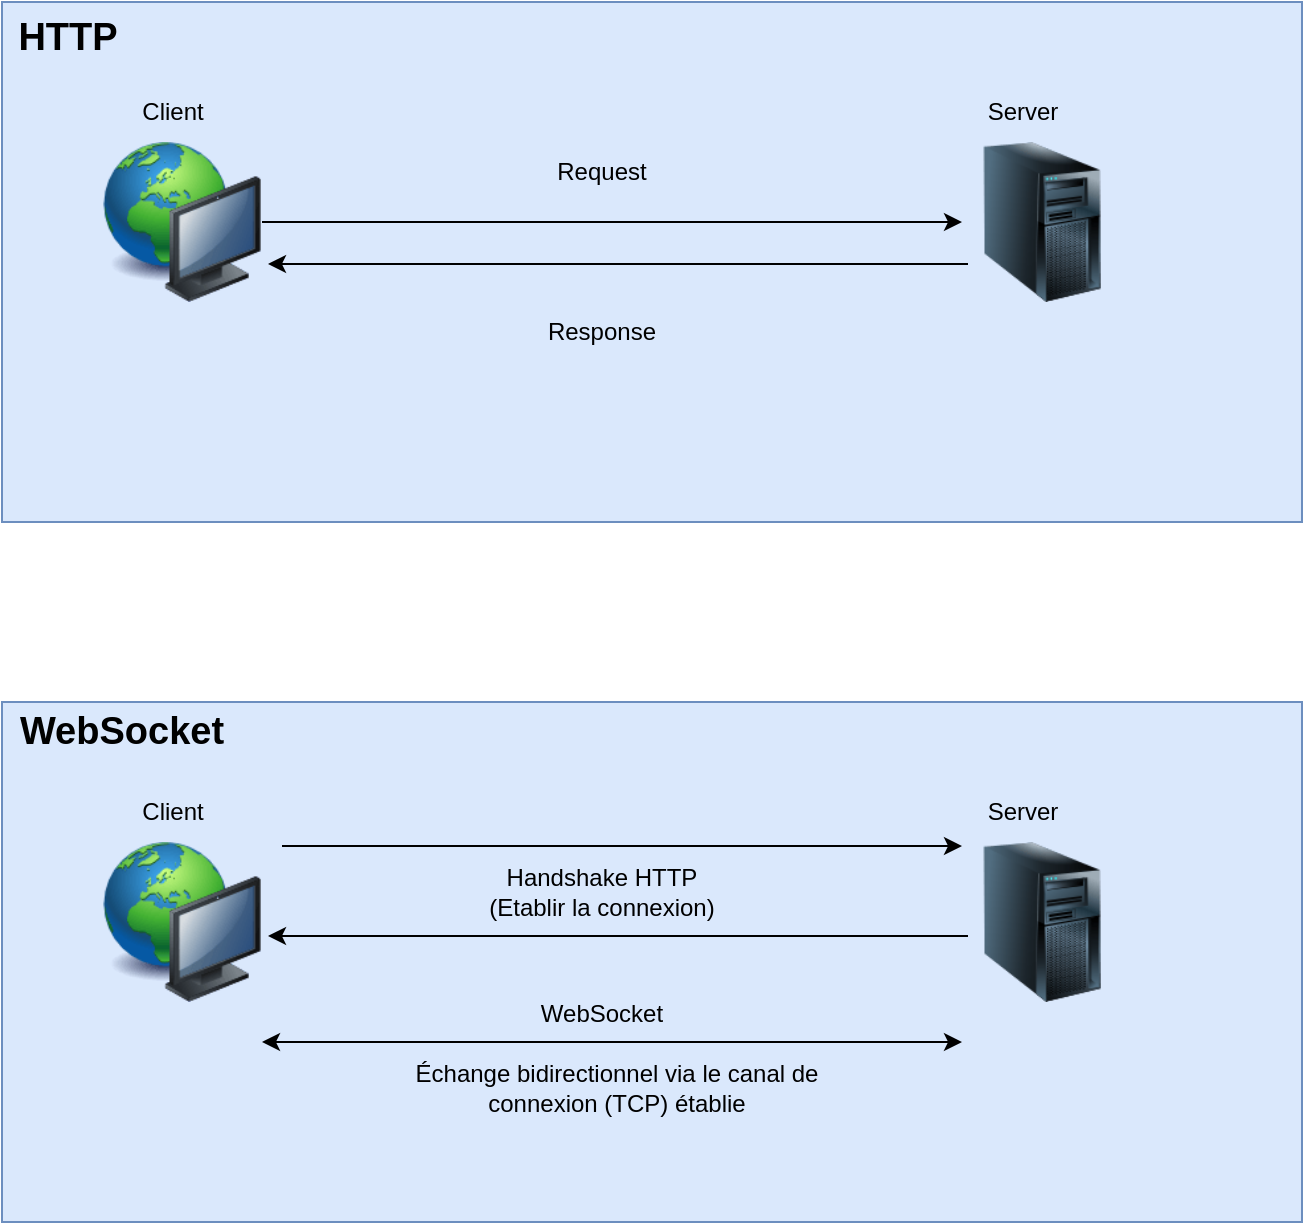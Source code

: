 <mxfile>
    <diagram id="c0am7R-wAFji0zTa2-8x" name="Page-1">
        <mxGraphModel dx="1255" dy="604" grid="1" gridSize="10" guides="1" tooltips="1" connect="1" arrows="1" fold="1" page="1" pageScale="1" pageWidth="850" pageHeight="1100" math="0" shadow="0">
            <root>
                <mxCell id="0"/>
                <mxCell id="1" parent="0"/>
                <mxCell id="7" value="" style="rounded=0;whiteSpace=wrap;html=1;fillColor=#dae8fc;strokeColor=#6c8ebf;" vertex="1" parent="1">
                    <mxGeometry x="80" y="90" width="650" height="260" as="geometry"/>
                </mxCell>
                <mxCell id="3" value="Server" style="text;html=1;align=center;verticalAlign=middle;resizable=0;points=[];autosize=1;strokeColor=none;fillColor=none;" vertex="1" parent="1">
                    <mxGeometry x="560" y="130" width="60" height="30" as="geometry"/>
                </mxCell>
                <mxCell id="4" value="Client" style="text;html=1;align=center;verticalAlign=middle;resizable=0;points=[];autosize=1;strokeColor=none;fillColor=none;" vertex="1" parent="1">
                    <mxGeometry x="140" y="130" width="50" height="30" as="geometry"/>
                </mxCell>
                <mxCell id="5" value="" style="image;html=1;image=img/lib/clip_art/computers/Network_128x128.png" vertex="1" parent="1">
                    <mxGeometry x="130" y="160" width="80" height="80" as="geometry"/>
                </mxCell>
                <mxCell id="6" value="" style="image;html=1;image=img/lib/clip_art/computers/Server_Tower_128x128.png" vertex="1" parent="1">
                    <mxGeometry x="560" y="160" width="80" height="80" as="geometry"/>
                </mxCell>
                <mxCell id="8" value="" style="endArrow=classic;html=1;exitX=1;exitY=0.5;exitDx=0;exitDy=0;" edge="1" parent="1" source="5" target="6">
                    <mxGeometry width="50" height="50" relative="1" as="geometry">
                        <mxPoint x="400" y="290" as="sourcePoint"/>
                        <mxPoint x="450" y="240" as="targetPoint"/>
                    </mxGeometry>
                </mxCell>
                <mxCell id="9" value="" style="endArrow=classic;html=1;" edge="1" parent="1">
                    <mxGeometry width="50" height="50" relative="1" as="geometry">
                        <mxPoint x="563" y="221" as="sourcePoint"/>
                        <mxPoint x="213" y="221" as="targetPoint"/>
                    </mxGeometry>
                </mxCell>
                <mxCell id="10" value="&lt;b&gt;&lt;font style=&quot;font-size: 19px;&quot;&gt;HTTP&lt;/font&gt;&lt;/b&gt;" style="text;html=1;align=center;verticalAlign=middle;whiteSpace=wrap;rounded=0;" vertex="1" parent="1">
                    <mxGeometry x="83" y="93" width="60" height="30" as="geometry"/>
                </mxCell>
                <mxCell id="11" value="Request" style="text;html=1;align=center;verticalAlign=middle;whiteSpace=wrap;rounded=0;" vertex="1" parent="1">
                    <mxGeometry x="350" y="160" width="60" height="30" as="geometry"/>
                </mxCell>
                <mxCell id="12" value="Response" style="text;html=1;align=center;verticalAlign=middle;whiteSpace=wrap;rounded=0;" vertex="1" parent="1">
                    <mxGeometry x="350" y="240" width="60" height="30" as="geometry"/>
                </mxCell>
                <mxCell id="13" value="" style="rounded=0;whiteSpace=wrap;html=1;fillColor=#dae8fc;strokeColor=#6c8ebf;" vertex="1" parent="1">
                    <mxGeometry x="80" y="440" width="650" height="260" as="geometry"/>
                </mxCell>
                <mxCell id="14" value="Server" style="text;html=1;align=center;verticalAlign=middle;resizable=0;points=[];autosize=1;strokeColor=none;fillColor=none;" vertex="1" parent="1">
                    <mxGeometry x="560" y="480" width="60" height="30" as="geometry"/>
                </mxCell>
                <mxCell id="15" value="Client" style="text;html=1;align=center;verticalAlign=middle;resizable=0;points=[];autosize=1;strokeColor=none;fillColor=none;" vertex="1" parent="1">
                    <mxGeometry x="140" y="480" width="50" height="30" as="geometry"/>
                </mxCell>
                <mxCell id="16" value="" style="image;html=1;image=img/lib/clip_art/computers/Network_128x128.png" vertex="1" parent="1">
                    <mxGeometry x="130" y="510" width="80" height="80" as="geometry"/>
                </mxCell>
                <mxCell id="17" value="" style="image;html=1;image=img/lib/clip_art/computers/Server_Tower_128x128.png" vertex="1" parent="1">
                    <mxGeometry x="560" y="510" width="80" height="80" as="geometry"/>
                </mxCell>
                <mxCell id="18" value="" style="endArrow=classic;html=1;" edge="1" parent="1">
                    <mxGeometry width="50" height="50" relative="1" as="geometry">
                        <mxPoint x="220" y="512" as="sourcePoint"/>
                        <mxPoint x="560" y="512" as="targetPoint"/>
                    </mxGeometry>
                </mxCell>
                <mxCell id="19" value="" style="endArrow=classic;html=1;" edge="1" parent="1">
                    <mxGeometry width="50" height="50" relative="1" as="geometry">
                        <mxPoint x="563" y="557" as="sourcePoint"/>
                        <mxPoint x="213" y="557" as="targetPoint"/>
                    </mxGeometry>
                </mxCell>
                <mxCell id="20" value="&lt;b&gt;&lt;font style=&quot;font-size: 19px;&quot;&gt;WebSocket&lt;/font&gt;&lt;/b&gt;" style="text;html=1;align=center;verticalAlign=middle;whiteSpace=wrap;rounded=0;" vertex="1" parent="1">
                    <mxGeometry x="110" y="440" width="60" height="30" as="geometry"/>
                </mxCell>
                <mxCell id="21" value="Handshake HTTP&lt;div&gt;(Etablir la connexion)&lt;/div&gt;" style="text;html=1;align=center;verticalAlign=middle;whiteSpace=wrap;rounded=0;" vertex="1" parent="1">
                    <mxGeometry x="305" y="520" width="150" height="30" as="geometry"/>
                </mxCell>
                <mxCell id="24" value="" style="endArrow=classic;startArrow=classic;html=1;entryX=0;entryY=1;entryDx=0;entryDy=0;exitX=1;exitY=1;exitDx=0;exitDy=0;" edge="1" parent="1">
                    <mxGeometry width="50" height="50" relative="1" as="geometry">
                        <mxPoint x="210" y="610" as="sourcePoint"/>
                        <mxPoint x="560" y="610" as="targetPoint"/>
                    </mxGeometry>
                </mxCell>
                <mxCell id="27" value="Échange bidirectionnel via le canal de connexion (TCP) établie" style="text;html=1;align=center;verticalAlign=middle;whiteSpace=wrap;rounded=0;" vertex="1" parent="1">
                    <mxGeometry x="270" y="618" width="235" height="30" as="geometry"/>
                </mxCell>
                <mxCell id="28" value="&lt;span style=&quot;color: rgb(0, 0, 0);&quot;&gt;WebSocket&lt;/span&gt;" style="text;html=1;align=center;verticalAlign=middle;whiteSpace=wrap;rounded=0;" vertex="1" parent="1">
                    <mxGeometry x="350" y="581" width="60" height="30" as="geometry"/>
                </mxCell>
            </root>
        </mxGraphModel>
    </diagram>
</mxfile>
